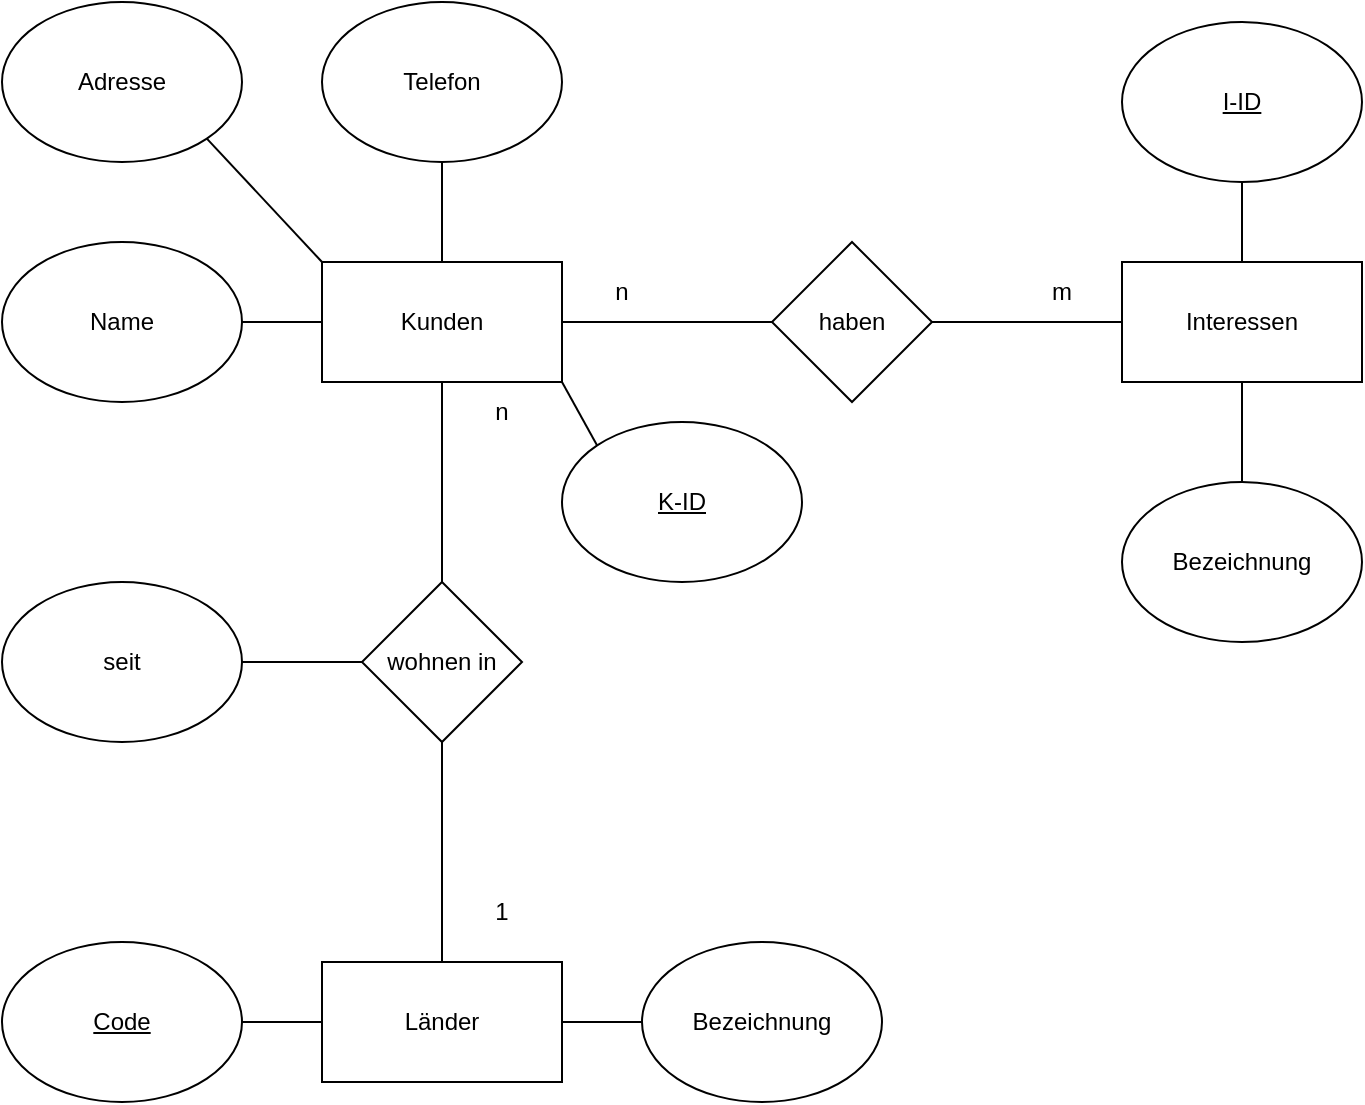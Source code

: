 <mxfile version="21.3.3" type="github">
  <diagram name="Page-1" id="ModAELnqUp-BtRWUXmo1">
    <mxGraphModel dx="1434" dy="791" grid="1" gridSize="10" guides="1" tooltips="1" connect="1" arrows="1" fold="1" page="1" pageScale="1" pageWidth="850" pageHeight="1100" math="0" shadow="0">
      <root>
        <mxCell id="0" />
        <mxCell id="1" parent="0" />
        <mxCell id="wntn7o0Wls17jhMotVhw-2" value="Kunden" style="rounded=0;whiteSpace=wrap;html=1;" parent="1" vertex="1">
          <mxGeometry x="200" y="180" width="120" height="60" as="geometry" />
        </mxCell>
        <mxCell id="wntn7o0Wls17jhMotVhw-3" value="Interessen" style="rounded=0;whiteSpace=wrap;html=1;" parent="1" vertex="1">
          <mxGeometry x="600" y="180" width="120" height="60" as="geometry" />
        </mxCell>
        <mxCell id="wntn7o0Wls17jhMotVhw-4" value="Länder" style="rounded=0;whiteSpace=wrap;html=1;movable=1;resizable=1;rotatable=1;deletable=1;editable=1;locked=0;connectable=1;" parent="1" vertex="1">
          <mxGeometry x="200" y="530" width="120" height="60" as="geometry" />
        </mxCell>
        <mxCell id="wntn7o0Wls17jhMotVhw-5" value="haben" style="rhombus;whiteSpace=wrap;html=1;" parent="1" vertex="1">
          <mxGeometry x="425" y="170" width="80" height="80" as="geometry" />
        </mxCell>
        <mxCell id="wntn7o0Wls17jhMotVhw-6" value="" style="endArrow=none;html=1;rounded=0;exitX=1;exitY=0.5;exitDx=0;exitDy=0;entryX=0;entryY=0.5;entryDx=0;entryDy=0;" parent="1" source="wntn7o0Wls17jhMotVhw-2" target="wntn7o0Wls17jhMotVhw-5" edge="1">
          <mxGeometry width="50" height="50" relative="1" as="geometry">
            <mxPoint x="470" y="490" as="sourcePoint" />
            <mxPoint x="520" y="440" as="targetPoint" />
          </mxGeometry>
        </mxCell>
        <mxCell id="wntn7o0Wls17jhMotVhw-7" value="" style="endArrow=none;html=1;rounded=0;entryX=0;entryY=0.5;entryDx=0;entryDy=0;exitX=1;exitY=0.5;exitDx=0;exitDy=0;" parent="1" source="wntn7o0Wls17jhMotVhw-5" target="wntn7o0Wls17jhMotVhw-3" edge="1">
          <mxGeometry width="50" height="50" relative="1" as="geometry">
            <mxPoint x="470" y="490" as="sourcePoint" />
            <mxPoint x="520" y="440" as="targetPoint" />
          </mxGeometry>
        </mxCell>
        <mxCell id="wntn7o0Wls17jhMotVhw-8" value="wohnen in" style="rhombus;whiteSpace=wrap;html=1;" parent="1" vertex="1">
          <mxGeometry x="220" y="340" width="80" height="80" as="geometry" />
        </mxCell>
        <mxCell id="wntn7o0Wls17jhMotVhw-9" value="" style="endArrow=none;html=1;rounded=0;entryX=0.5;entryY=1;entryDx=0;entryDy=0;exitX=0.5;exitY=0;exitDx=0;exitDy=0;" parent="1" source="wntn7o0Wls17jhMotVhw-8" target="wntn7o0Wls17jhMotVhw-2" edge="1">
          <mxGeometry width="50" height="50" relative="1" as="geometry">
            <mxPoint x="470" y="490" as="sourcePoint" />
            <mxPoint x="520" y="440" as="targetPoint" />
          </mxGeometry>
        </mxCell>
        <mxCell id="wntn7o0Wls17jhMotVhw-10" value="" style="endArrow=none;html=1;rounded=0;entryX=0.5;entryY=1;entryDx=0;entryDy=0;" parent="1" source="wntn7o0Wls17jhMotVhw-4" target="wntn7o0Wls17jhMotVhw-8" edge="1">
          <mxGeometry width="50" height="50" relative="1" as="geometry">
            <mxPoint x="470" y="490" as="sourcePoint" />
            <mxPoint x="520" y="440" as="targetPoint" />
          </mxGeometry>
        </mxCell>
        <mxCell id="wntn7o0Wls17jhMotVhw-11" value="1" style="text;html=1;strokeColor=none;fillColor=none;align=center;verticalAlign=middle;whiteSpace=wrap;rounded=0;" parent="1" vertex="1">
          <mxGeometry x="260" y="490" width="60" height="30" as="geometry" />
        </mxCell>
        <mxCell id="wntn7o0Wls17jhMotVhw-12" value="n" style="text;html=1;strokeColor=none;fillColor=none;align=center;verticalAlign=middle;whiteSpace=wrap;rounded=0;" parent="1" vertex="1">
          <mxGeometry x="260" y="240" width="60" height="30" as="geometry" />
        </mxCell>
        <mxCell id="wntn7o0Wls17jhMotVhw-13" value="n" style="text;html=1;strokeColor=none;fillColor=none;align=center;verticalAlign=middle;whiteSpace=wrap;rounded=0;" parent="1" vertex="1">
          <mxGeometry x="320" y="180" width="60" height="30" as="geometry" />
        </mxCell>
        <mxCell id="wntn7o0Wls17jhMotVhw-14" value="m" style="text;html=1;strokeColor=none;fillColor=none;align=center;verticalAlign=middle;whiteSpace=wrap;rounded=0;" parent="1" vertex="1">
          <mxGeometry x="540" y="180" width="60" height="30" as="geometry" />
        </mxCell>
        <mxCell id="DUk562D_3-umE2fkiY2h-1" value="&lt;div&gt;Adresse&lt;/div&gt;" style="ellipse;whiteSpace=wrap;html=1;" vertex="1" parent="1">
          <mxGeometry x="40" y="50" width="120" height="80" as="geometry" />
        </mxCell>
        <mxCell id="DUk562D_3-umE2fkiY2h-2" value="Name" style="ellipse;whiteSpace=wrap;html=1;" vertex="1" parent="1">
          <mxGeometry x="40" y="170" width="120" height="80" as="geometry" />
        </mxCell>
        <mxCell id="DUk562D_3-umE2fkiY2h-3" value="seit" style="ellipse;whiteSpace=wrap;html=1;" vertex="1" parent="1">
          <mxGeometry x="40" y="340" width="120" height="80" as="geometry" />
        </mxCell>
        <mxCell id="DUk562D_3-umE2fkiY2h-4" value="&lt;u&gt;Code&lt;/u&gt;" style="ellipse;whiteSpace=wrap;html=1;" vertex="1" parent="1">
          <mxGeometry x="40" y="520" width="120" height="80" as="geometry" />
        </mxCell>
        <mxCell id="DUk562D_3-umE2fkiY2h-5" value="Bezeichnung" style="ellipse;whiteSpace=wrap;html=1;" vertex="1" parent="1">
          <mxGeometry x="600" y="290" width="120" height="80" as="geometry" />
        </mxCell>
        <mxCell id="DUk562D_3-umE2fkiY2h-6" value="Bezeichnung" style="ellipse;whiteSpace=wrap;html=1;movable=1;resizable=1;rotatable=1;deletable=1;editable=1;locked=0;connectable=1;" vertex="1" parent="1">
          <mxGeometry x="360" y="520" width="120" height="80" as="geometry" />
        </mxCell>
        <mxCell id="DUk562D_3-umE2fkiY2h-8" value="Telefon" style="ellipse;whiteSpace=wrap;html=1;" vertex="1" parent="1">
          <mxGeometry x="200" y="50" width="120" height="80" as="geometry" />
        </mxCell>
        <mxCell id="DUk562D_3-umE2fkiY2h-14" value="" style="endArrow=none;html=1;rounded=0;exitX=1;exitY=0.5;exitDx=0;exitDy=0;entryX=0;entryY=0.5;entryDx=0;entryDy=0;" edge="1" parent="1" source="wntn7o0Wls17jhMotVhw-4" target="DUk562D_3-umE2fkiY2h-6">
          <mxGeometry width="50" height="50" relative="1" as="geometry">
            <mxPoint x="470" y="490" as="sourcePoint" />
            <mxPoint x="520" y="440" as="targetPoint" />
          </mxGeometry>
        </mxCell>
        <mxCell id="DUk562D_3-umE2fkiY2h-15" value="" style="endArrow=none;html=1;rounded=0;exitX=1;exitY=0.5;exitDx=0;exitDy=0;" edge="1" parent="1" source="DUk562D_3-umE2fkiY2h-4" target="wntn7o0Wls17jhMotVhw-4">
          <mxGeometry width="50" height="50" relative="1" as="geometry">
            <mxPoint x="470" y="490" as="sourcePoint" />
            <mxPoint x="520" y="440" as="targetPoint" />
          </mxGeometry>
        </mxCell>
        <mxCell id="DUk562D_3-umE2fkiY2h-16" value="" style="endArrow=none;html=1;rounded=0;exitX=1;exitY=0.5;exitDx=0;exitDy=0;entryX=0;entryY=0.5;entryDx=0;entryDy=0;" edge="1" parent="1" source="DUk562D_3-umE2fkiY2h-3" target="wntn7o0Wls17jhMotVhw-8">
          <mxGeometry width="50" height="50" relative="1" as="geometry">
            <mxPoint x="470" y="490" as="sourcePoint" />
            <mxPoint x="520" y="440" as="targetPoint" />
          </mxGeometry>
        </mxCell>
        <mxCell id="DUk562D_3-umE2fkiY2h-17" value="" style="endArrow=none;html=1;rounded=0;entryX=1;entryY=0.5;entryDx=0;entryDy=0;exitX=0;exitY=0.5;exitDx=0;exitDy=0;" edge="1" parent="1" source="wntn7o0Wls17jhMotVhw-2" target="DUk562D_3-umE2fkiY2h-2">
          <mxGeometry width="50" height="50" relative="1" as="geometry">
            <mxPoint x="470" y="490" as="sourcePoint" />
            <mxPoint x="520" y="440" as="targetPoint" />
          </mxGeometry>
        </mxCell>
        <mxCell id="DUk562D_3-umE2fkiY2h-18" value="" style="endArrow=none;html=1;rounded=0;entryX=1;entryY=1;entryDx=0;entryDy=0;exitX=0;exitY=0;exitDx=0;exitDy=0;" edge="1" parent="1" source="wntn7o0Wls17jhMotVhw-2" target="DUk562D_3-umE2fkiY2h-1">
          <mxGeometry width="50" height="50" relative="1" as="geometry">
            <mxPoint x="470" y="490" as="sourcePoint" />
            <mxPoint x="520" y="440" as="targetPoint" />
          </mxGeometry>
        </mxCell>
        <mxCell id="DUk562D_3-umE2fkiY2h-19" value="" style="endArrow=none;html=1;rounded=0;entryX=0.5;entryY=1;entryDx=0;entryDy=0;exitX=0.5;exitY=0;exitDx=0;exitDy=0;" edge="1" parent="1" source="wntn7o0Wls17jhMotVhw-2" target="DUk562D_3-umE2fkiY2h-8">
          <mxGeometry width="50" height="50" relative="1" as="geometry">
            <mxPoint x="470" y="490" as="sourcePoint" />
            <mxPoint x="520" y="440" as="targetPoint" />
          </mxGeometry>
        </mxCell>
        <mxCell id="DUk562D_3-umE2fkiY2h-20" value="" style="endArrow=none;html=1;rounded=0;entryX=0.5;entryY=1;entryDx=0;entryDy=0;exitX=0.5;exitY=0;exitDx=0;exitDy=0;" edge="1" parent="1" source="DUk562D_3-umE2fkiY2h-5" target="wntn7o0Wls17jhMotVhw-3">
          <mxGeometry width="50" height="50" relative="1" as="geometry">
            <mxPoint x="470" y="490" as="sourcePoint" />
            <mxPoint x="520" y="440" as="targetPoint" />
          </mxGeometry>
        </mxCell>
        <mxCell id="DUk562D_3-umE2fkiY2h-21" value="&lt;u&gt;K-ID&lt;/u&gt;" style="ellipse;whiteSpace=wrap;html=1;" vertex="1" parent="1">
          <mxGeometry x="320" y="260" width="120" height="80" as="geometry" />
        </mxCell>
        <mxCell id="DUk562D_3-umE2fkiY2h-22" value="&lt;u&gt;I-ID&lt;/u&gt;" style="ellipse;whiteSpace=wrap;html=1;" vertex="1" parent="1">
          <mxGeometry x="600" y="60" width="120" height="80" as="geometry" />
        </mxCell>
        <mxCell id="DUk562D_3-umE2fkiY2h-23" value="" style="endArrow=none;html=1;rounded=0;entryX=0.5;entryY=1;entryDx=0;entryDy=0;exitX=0.5;exitY=0;exitDx=0;exitDy=0;" edge="1" parent="1" source="wntn7o0Wls17jhMotVhw-3" target="DUk562D_3-umE2fkiY2h-22">
          <mxGeometry width="50" height="50" relative="1" as="geometry">
            <mxPoint x="400" y="410" as="sourcePoint" />
            <mxPoint x="450" y="360" as="targetPoint" />
          </mxGeometry>
        </mxCell>
        <mxCell id="DUk562D_3-umE2fkiY2h-25" value="" style="endArrow=none;html=1;rounded=0;entryX=1;entryY=1;entryDx=0;entryDy=0;exitX=0;exitY=0;exitDx=0;exitDy=0;" edge="1" parent="1" source="DUk562D_3-umE2fkiY2h-21" target="wntn7o0Wls17jhMotVhw-2">
          <mxGeometry width="50" height="50" relative="1" as="geometry">
            <mxPoint x="340" y="280" as="sourcePoint" />
            <mxPoint x="500" y="380" as="targetPoint" />
          </mxGeometry>
        </mxCell>
      </root>
    </mxGraphModel>
  </diagram>
</mxfile>
